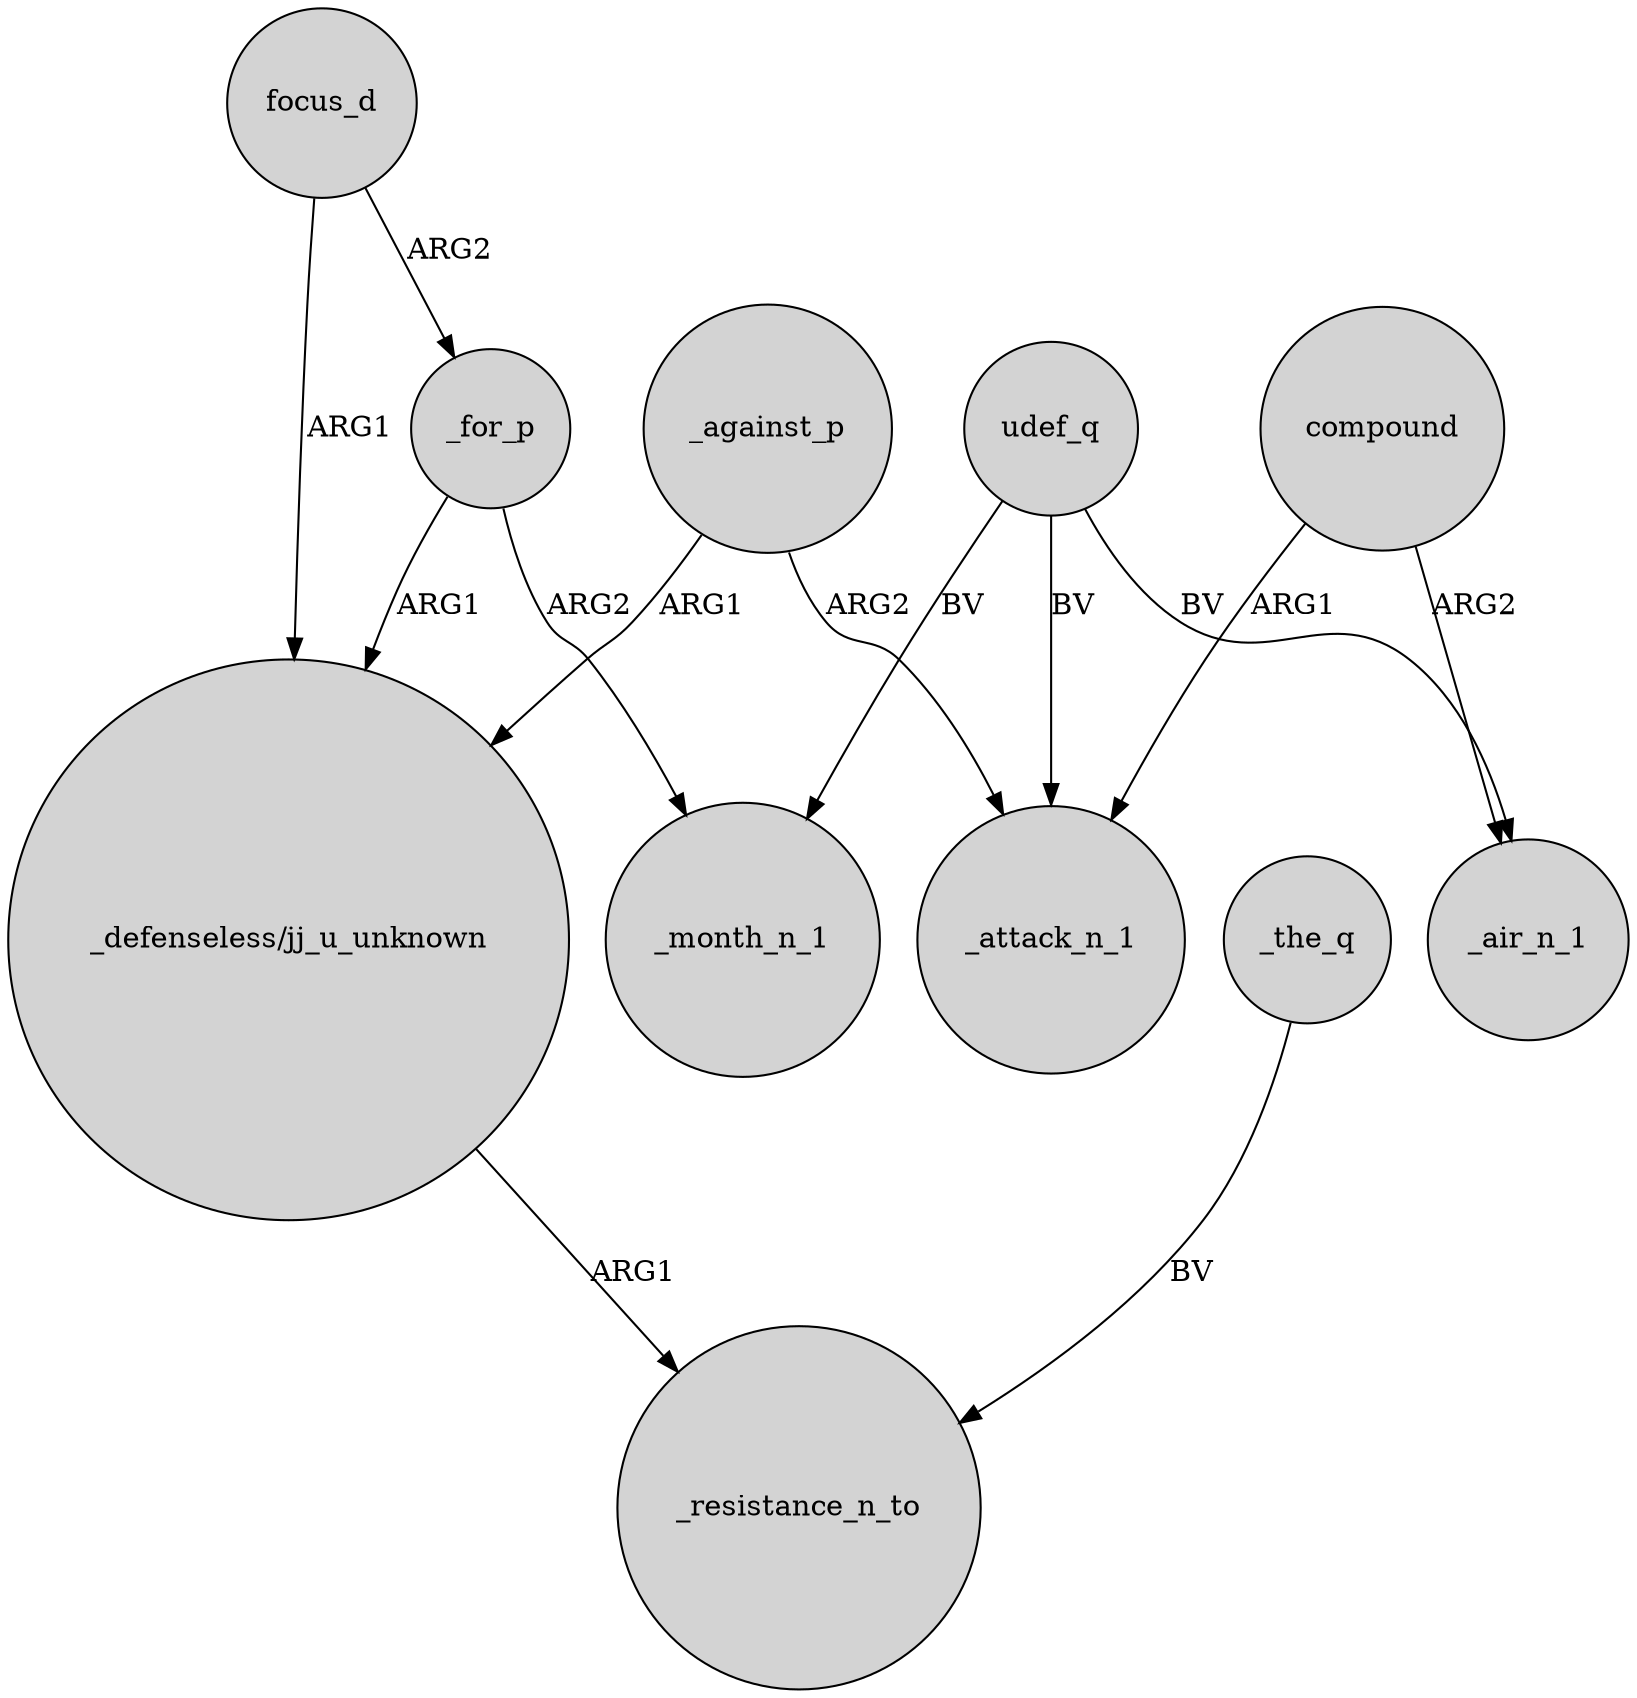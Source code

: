 digraph {
	node [shape=circle style=filled]
	_for_p -> _month_n_1 [label=ARG2]
	focus_d -> "_defenseless/jj_u_unknown" [label=ARG1]
	_against_p -> _attack_n_1 [label=ARG2]
	udef_q -> _air_n_1 [label=BV]
	_the_q -> _resistance_n_to [label=BV]
	"_defenseless/jj_u_unknown" -> _resistance_n_to [label=ARG1]
	udef_q -> _attack_n_1 [label=BV]
	compound -> _attack_n_1 [label=ARG1]
	udef_q -> _month_n_1 [label=BV]
	focus_d -> _for_p [label=ARG2]
	_for_p -> "_defenseless/jj_u_unknown" [label=ARG1]
	compound -> _air_n_1 [label=ARG2]
	_against_p -> "_defenseless/jj_u_unknown" [label=ARG1]
}
